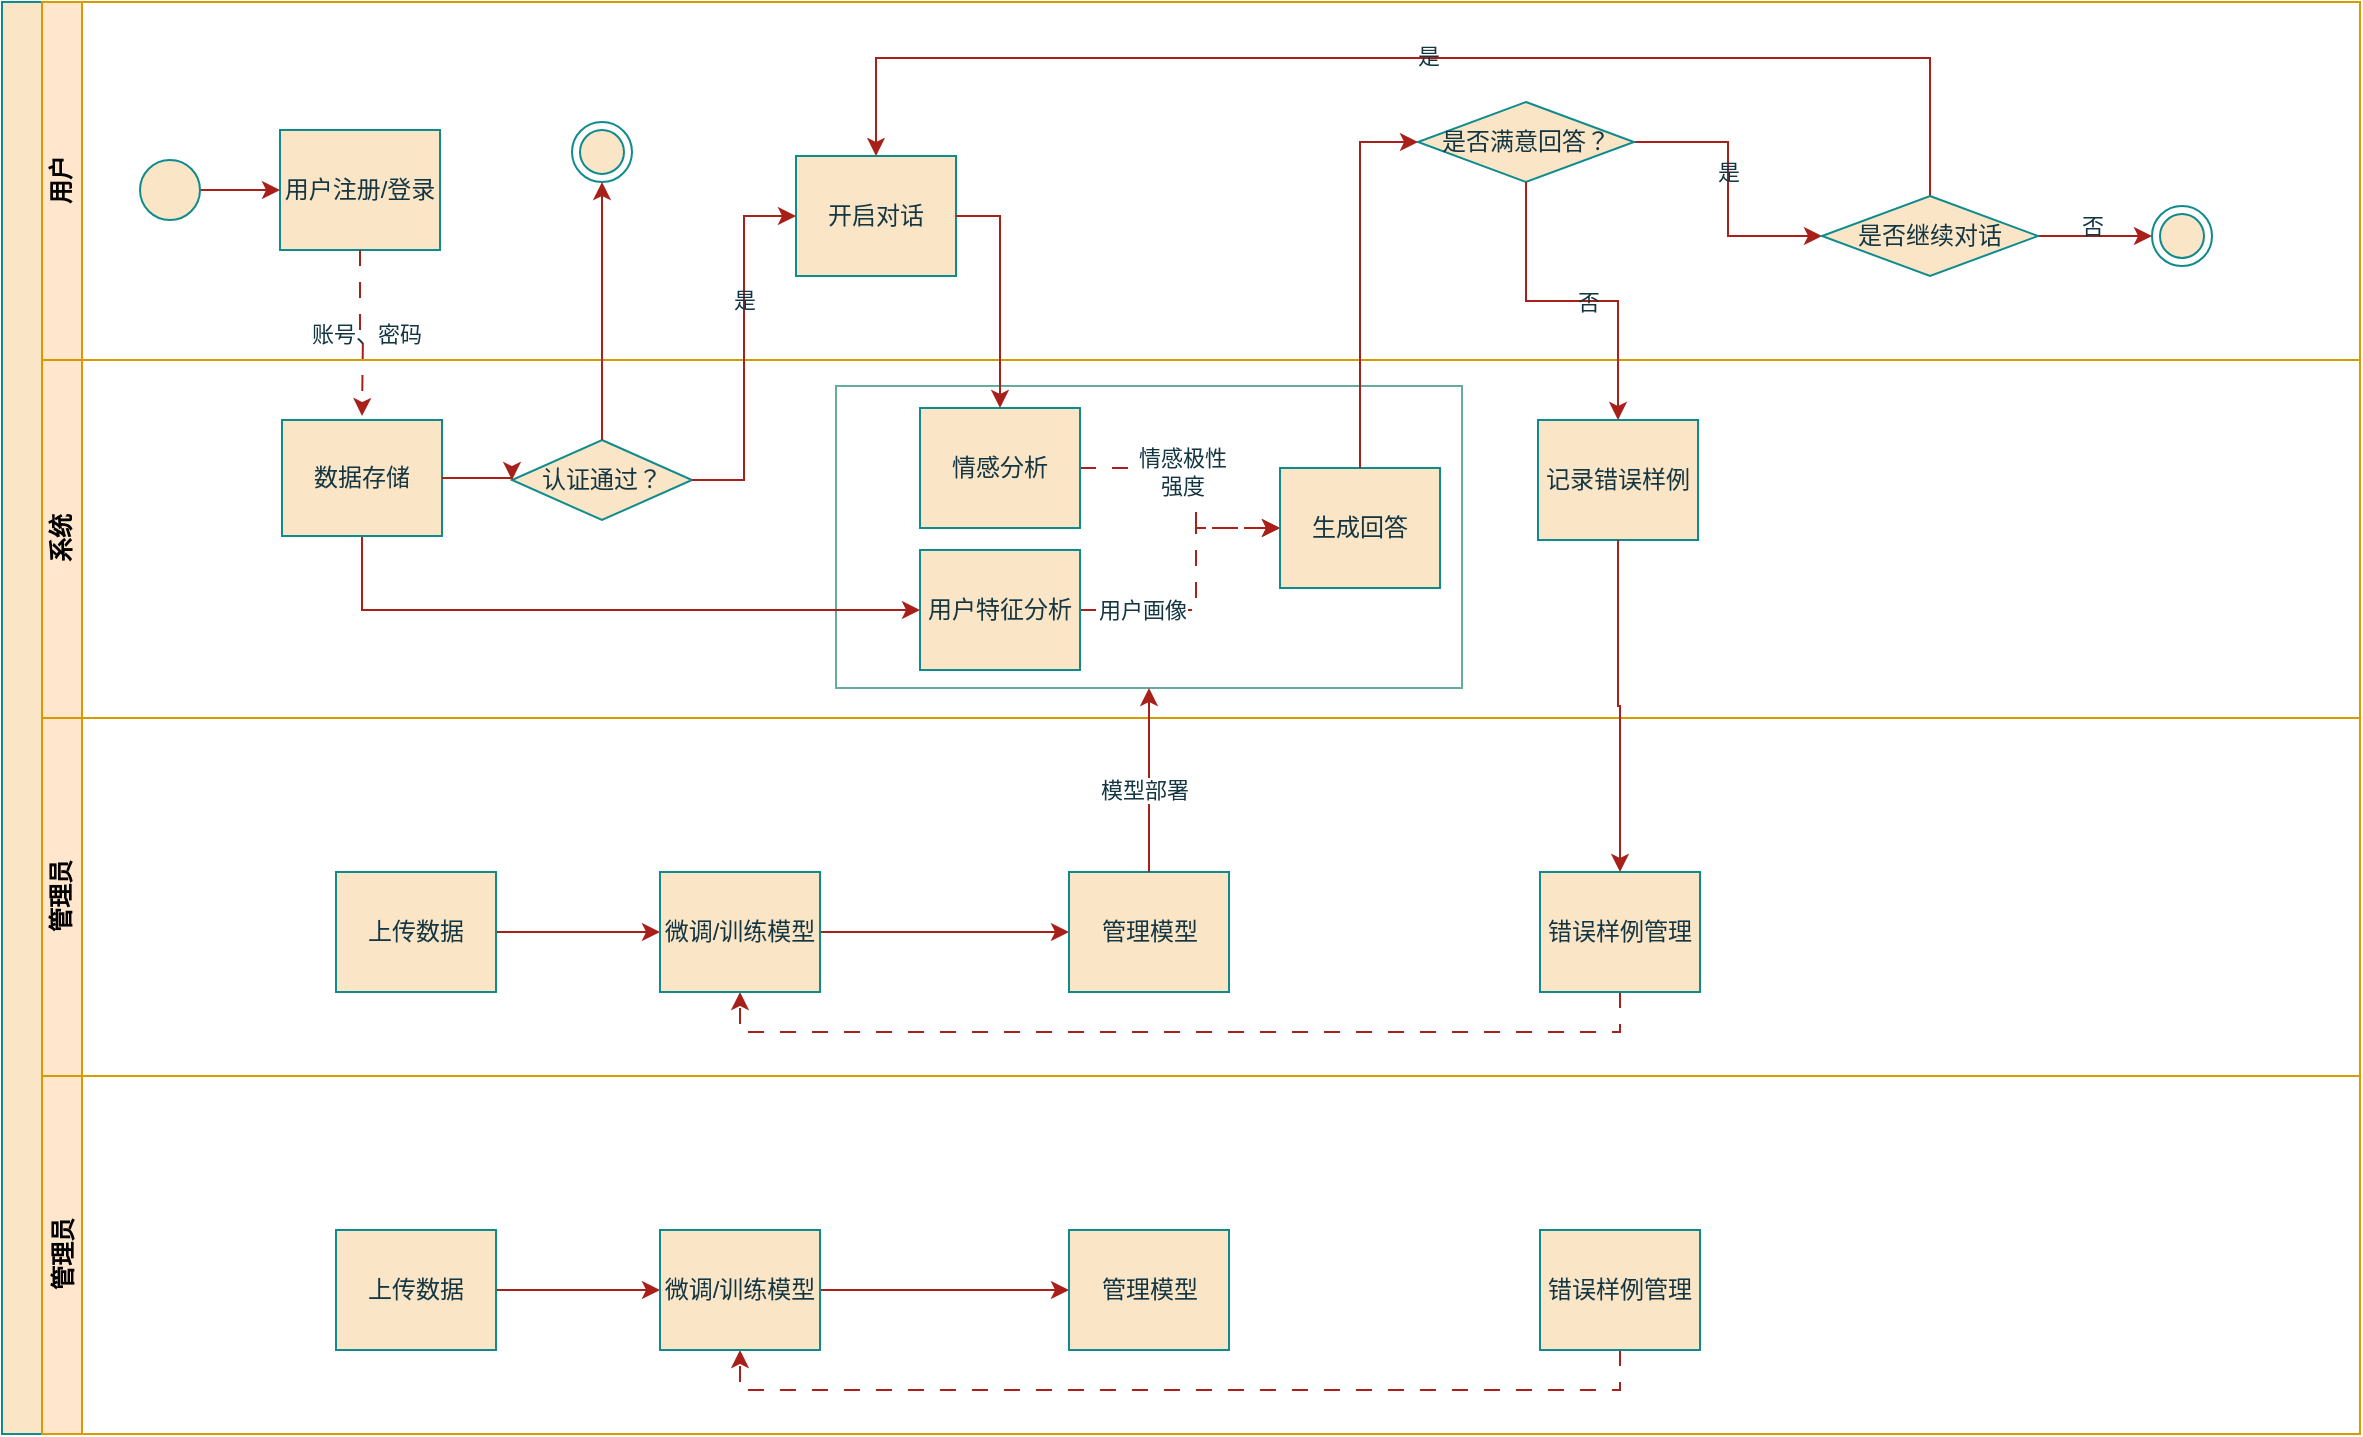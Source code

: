 <mxfile version="28.2.5" pages="2">
  <diagram id="prtHgNgQTEPvFCAcTncT" name="Page-1">
    <mxGraphModel dx="2150" dy="1700" grid="0" gridSize="10" guides="1" tooltips="1" connect="1" arrows="1" fold="1" page="0" pageScale="1" pageWidth="827" pageHeight="1169" math="0" shadow="0">
      <root>
        <mxCell id="0" />
        <mxCell id="1" parent="0" />
        <mxCell id="dNxyNK7c78bLwvsdeMH5-19" value="" style="swimlane;html=1;childLayout=stackLayout;resizeParent=1;resizeParentMax=0;horizontal=0;startSize=20;horizontalStack=0;labelBackgroundColor=none;fillColor=#FAE5C7;strokeColor=#0F8B8D;fontColor=#143642;flipV=1;" parent="1" vertex="1">
          <mxGeometry x="-22" y="-31" width="1179" height="716" as="geometry" />
        </mxCell>
        <mxCell id="dNxyNK7c78bLwvsdeMH5-20" value="用户" style="swimlane;html=1;startSize=20;horizontal=0;labelBackgroundColor=none;fillColor=#ffe6cc;strokeColor=#d79b00;" parent="dNxyNK7c78bLwvsdeMH5-19" vertex="1">
          <mxGeometry x="20" width="1159" height="179" as="geometry" />
        </mxCell>
        <mxCell id="dNxyNK7c78bLwvsdeMH5-24" value="用户注册/登录" style="rounded=0;whiteSpace=wrap;html=1;fontFamily=Helvetica;fontSize=12;fontColor=#143642;align=center;labelBackgroundColor=none;fillColor=#FAE5C7;strokeColor=#0F8B8D;" parent="dNxyNK7c78bLwvsdeMH5-20" vertex="1">
          <mxGeometry x="119" y="64" width="80" height="60" as="geometry" />
        </mxCell>
        <mxCell id="dNxyNK7c78bLwvsdeMH5-30" value="开启对话" style="rounded=0;whiteSpace=wrap;html=1;fontFamily=Helvetica;fontSize=12;fontColor=#143642;align=center;labelBackgroundColor=none;fillColor=#FAE5C7;strokeColor=#0F8B8D;" parent="dNxyNK7c78bLwvsdeMH5-20" vertex="1">
          <mxGeometry x="377" y="77" width="80" height="60" as="geometry" />
        </mxCell>
        <mxCell id="M6F-Px4D4K-rMP6CH2uH-9" value="" style="ellipse;html=1;shape=endState;fillColor=#FAE5C7;strokeColor=#0F8B8D;labelBackgroundColor=none;fontColor=#143642;" vertex="1" parent="dNxyNK7c78bLwvsdeMH5-20">
          <mxGeometry x="265" y="60" width="30" height="30" as="geometry" />
        </mxCell>
        <mxCell id="M6F-Px4D4K-rMP6CH2uH-67" value="" style="edgeStyle=orthogonalEdgeStyle;rounded=0;orthogonalLoop=1;jettySize=auto;html=1;entryX=0;entryY=0.5;entryDx=0;entryDy=0;labelBackgroundColor=none;strokeColor=#A8201A;fontColor=default;" edge="1" parent="dNxyNK7c78bLwvsdeMH5-20" source="M6F-Px4D4K-rMP6CH2uH-35" target="M6F-Px4D4K-rMP6CH2uH-66">
          <mxGeometry relative="1" as="geometry" />
        </mxCell>
        <mxCell id="M6F-Px4D4K-rMP6CH2uH-68" value="是" style="edgeLabel;html=1;align=center;verticalAlign=middle;resizable=0;points=[];labelBackgroundColor=none;fontColor=#143642;" vertex="1" connectable="0" parent="M6F-Px4D4K-rMP6CH2uH-67">
          <mxGeometry x="-0.125" relative="1" as="geometry">
            <mxPoint as="offset" />
          </mxGeometry>
        </mxCell>
        <mxCell id="M6F-Px4D4K-rMP6CH2uH-35" value="是否满意回答？" style="rhombus;whiteSpace=wrap;html=1;fontFamily=Helvetica;fontSize=12;fontColor=#143642;align=center;labelBackgroundColor=none;fillColor=#FAE5C7;strokeColor=#0F8B8D;" vertex="1" parent="dNxyNK7c78bLwvsdeMH5-20">
          <mxGeometry x="688" y="50" width="108" height="40" as="geometry" />
        </mxCell>
        <mxCell id="M6F-Px4D4K-rMP6CH2uH-76" style="edgeStyle=orthogonalEdgeStyle;rounded=0;orthogonalLoop=1;jettySize=auto;html=1;exitX=0.5;exitY=0;exitDx=0;exitDy=0;entryX=0.5;entryY=0;entryDx=0;entryDy=0;labelBackgroundColor=none;strokeColor=#A8201A;fontColor=default;" edge="1" parent="dNxyNK7c78bLwvsdeMH5-20" source="M6F-Px4D4K-rMP6CH2uH-66" target="dNxyNK7c78bLwvsdeMH5-30">
          <mxGeometry relative="1" as="geometry">
            <mxPoint x="538.353" y="67.706" as="targetPoint" />
            <Array as="points">
              <mxPoint x="944" y="28" />
              <mxPoint x="417" y="28" />
            </Array>
          </mxGeometry>
        </mxCell>
        <mxCell id="M6F-Px4D4K-rMP6CH2uH-77" value="是" style="edgeLabel;html=1;align=center;verticalAlign=middle;resizable=0;points=[];labelBackgroundColor=none;fontColor=#143642;" vertex="1" connectable="0" parent="M6F-Px4D4K-rMP6CH2uH-76">
          <mxGeometry x="-0.008" y="-1" relative="1" as="geometry">
            <mxPoint as="offset" />
          </mxGeometry>
        </mxCell>
        <mxCell id="M6F-Px4D4K-rMP6CH2uH-78" style="edgeStyle=orthogonalEdgeStyle;rounded=0;orthogonalLoop=1;jettySize=auto;html=1;exitX=1;exitY=0.5;exitDx=0;exitDy=0;entryX=0;entryY=0.5;entryDx=0;entryDy=0;labelBackgroundColor=none;strokeColor=#A8201A;fontColor=default;" edge="1" parent="dNxyNK7c78bLwvsdeMH5-20" source="M6F-Px4D4K-rMP6CH2uH-66" target="M6F-Px4D4K-rMP6CH2uH-71">
          <mxGeometry relative="1" as="geometry" />
        </mxCell>
        <mxCell id="M6F-Px4D4K-rMP6CH2uH-79" value="否" style="edgeLabel;html=1;align=center;verticalAlign=middle;resizable=0;points=[];labelBackgroundColor=none;fontColor=#143642;" vertex="1" connectable="0" parent="M6F-Px4D4K-rMP6CH2uH-78">
          <mxGeometry x="-0.059" y="5" relative="1" as="geometry">
            <mxPoint as="offset" />
          </mxGeometry>
        </mxCell>
        <mxCell id="M6F-Px4D4K-rMP6CH2uH-66" value="是否继续对话" style="rhombus;whiteSpace=wrap;html=1;fontFamily=Helvetica;fontSize=12;fontColor=#143642;align=center;labelBackgroundColor=none;fillColor=#FAE5C7;strokeColor=#0F8B8D;" vertex="1" parent="dNxyNK7c78bLwvsdeMH5-20">
          <mxGeometry x="890" y="97" width="108" height="40" as="geometry" />
        </mxCell>
        <mxCell id="M6F-Px4D4K-rMP6CH2uH-71" value="" style="ellipse;html=1;shape=endState;fillColor=#FAE5C7;strokeColor=#0F8B8D;labelBackgroundColor=none;fontColor=#143642;" vertex="1" parent="dNxyNK7c78bLwvsdeMH5-20">
          <mxGeometry x="1055" y="102" width="30" height="30" as="geometry" />
        </mxCell>
        <mxCell id="M6F-Px4D4K-rMP6CH2uH-89" style="edgeStyle=orthogonalEdgeStyle;rounded=0;orthogonalLoop=1;jettySize=auto;html=1;entryX=0;entryY=0.5;entryDx=0;entryDy=0;strokeColor=#A8201A;fontColor=#143642;fillColor=#FAE5C7;" edge="1" parent="dNxyNK7c78bLwvsdeMH5-20" source="M6F-Px4D4K-rMP6CH2uH-86" target="dNxyNK7c78bLwvsdeMH5-24">
          <mxGeometry relative="1" as="geometry" />
        </mxCell>
        <mxCell id="M6F-Px4D4K-rMP6CH2uH-86" value="" style="ellipse;whiteSpace=wrap;html=1;labelBackgroundColor=none;fillColor=#FAE5C7;strokeColor=#0F8B8D;fontColor=#143642;" vertex="1" parent="dNxyNK7c78bLwvsdeMH5-20">
          <mxGeometry x="49" y="79" width="30" height="30" as="geometry" />
        </mxCell>
        <mxCell id="dNxyNK7c78bLwvsdeMH5-21" value="系统" style="swimlane;html=1;startSize=20;horizontal=0;labelBackgroundColor=none;fillColor=#ffe6cc;strokeColor=#d79b00;" parent="dNxyNK7c78bLwvsdeMH5-19" vertex="1">
          <mxGeometry x="20" y="179" width="1159" height="179" as="geometry" />
        </mxCell>
        <mxCell id="M6F-Px4D4K-rMP6CH2uH-92" value="" style="rounded=0;whiteSpace=wrap;html=1;strokeColor=light-dark(#67AB9F,#EDEDED);" vertex="1" parent="dNxyNK7c78bLwvsdeMH5-21">
          <mxGeometry x="397" y="13" width="313" height="151" as="geometry" />
        </mxCell>
        <mxCell id="M6F-Px4D4K-rMP6CH2uH-90" style="edgeStyle=orthogonalEdgeStyle;rounded=0;orthogonalLoop=1;jettySize=auto;html=1;exitX=0.5;exitY=1;exitDx=0;exitDy=0;entryX=0;entryY=0.5;entryDx=0;entryDy=0;strokeColor=#A8201A;fontColor=#143642;fillColor=#FAE5C7;" edge="1" parent="dNxyNK7c78bLwvsdeMH5-21" source="dNxyNK7c78bLwvsdeMH5-26" target="M6F-Px4D4K-rMP6CH2uH-26">
          <mxGeometry relative="1" as="geometry" />
        </mxCell>
        <mxCell id="dNxyNK7c78bLwvsdeMH5-26" value="数据存储" style="rounded=0;whiteSpace=wrap;html=1;fontFamily=Helvetica;fontSize=12;fontColor=#143642;align=center;labelBackgroundColor=none;fillColor=#FAE5C7;strokeColor=#0F8B8D;" parent="dNxyNK7c78bLwvsdeMH5-21" vertex="1">
          <mxGeometry x="120" y="30" width="80" height="58" as="geometry" />
        </mxCell>
        <mxCell id="dNxyNK7c78bLwvsdeMH5-28" value="认证通过？" style="rhombus;whiteSpace=wrap;html=1;fontFamily=Helvetica;fontSize=12;fontColor=#143642;align=center;labelBackgroundColor=none;fillColor=#FAE5C7;strokeColor=#0F8B8D;" parent="dNxyNK7c78bLwvsdeMH5-21" vertex="1">
          <mxGeometry x="235" y="40" width="90" height="40" as="geometry" />
        </mxCell>
        <mxCell id="dNxyNK7c78bLwvsdeMH5-29" value="" style="edgeStyle=orthogonalEdgeStyle;rounded=0;orthogonalLoop=1;jettySize=auto;html=1;endArrow=classic;endFill=1;exitX=0.5;exitY=1;exitDx=0;exitDy=0;dashed=1;dashPattern=8 8;labelBackgroundColor=none;strokeColor=#A8201A;fontColor=default;" parent="dNxyNK7c78bLwvsdeMH5-21" source="dNxyNK7c78bLwvsdeMH5-24" edge="1">
          <mxGeometry relative="1" as="geometry">
            <mxPoint x="58.0" y="-35.98" as="sourcePoint" />
            <mxPoint x="160" y="28" as="targetPoint" />
          </mxGeometry>
        </mxCell>
        <mxCell id="M6F-Px4D4K-rMP6CH2uH-5" value="账号、密码" style="edgeLabel;html=1;align=center;verticalAlign=middle;resizable=0;points=[];labelBackgroundColor=none;fontColor=#143642;" vertex="1" connectable="0" parent="dNxyNK7c78bLwvsdeMH5-29">
          <mxGeometry x="0.026" y="1" relative="1" as="geometry">
            <mxPoint as="offset" />
          </mxGeometry>
        </mxCell>
        <mxCell id="dNxyNK7c78bLwvsdeMH5-31" style="edgeStyle=orthogonalEdgeStyle;rounded=0;orthogonalLoop=1;jettySize=auto;html=1;endArrow=classic;endFill=1;exitX=1;exitY=0.5;exitDx=0;exitDy=0;entryX=0;entryY=0.5;entryDx=0;entryDy=0;labelBackgroundColor=none;strokeColor=#A8201A;fontColor=default;" parent="dNxyNK7c78bLwvsdeMH5-21" source="dNxyNK7c78bLwvsdeMH5-26" target="dNxyNK7c78bLwvsdeMH5-28" edge="1">
          <mxGeometry relative="1" as="geometry" />
        </mxCell>
        <mxCell id="M6F-Px4D4K-rMP6CH2uH-97" style="edgeStyle=orthogonalEdgeStyle;rounded=0;orthogonalLoop=1;jettySize=auto;html=1;exitX=1;exitY=0.5;exitDx=0;exitDy=0;entryX=0;entryY=0.5;entryDx=0;entryDy=0;strokeColor=#A8201A;fontColor=#143642;fillColor=#FAE5C7;dashed=1;dashPattern=8 8;" edge="1" parent="dNxyNK7c78bLwvsdeMH5-21" source="M6F-Px4D4K-rMP6CH2uH-26" target="M6F-Px4D4K-rMP6CH2uH-33">
          <mxGeometry relative="1" as="geometry">
            <Array as="points">
              <mxPoint x="577" y="125" />
              <mxPoint x="577" y="84" />
            </Array>
          </mxGeometry>
        </mxCell>
        <mxCell id="M6F-Px4D4K-rMP6CH2uH-99" value="用户画像" style="edgeLabel;html=1;align=center;verticalAlign=middle;resizable=0;points=[];strokeColor=#0F8B8D;fontColor=#143642;fillColor=#FAE5C7;" vertex="1" connectable="0" parent="M6F-Px4D4K-rMP6CH2uH-97">
          <mxGeometry x="-0.45" relative="1" as="geometry">
            <mxPoint x="-8" as="offset" />
          </mxGeometry>
        </mxCell>
        <mxCell id="M6F-Px4D4K-rMP6CH2uH-26" value="用户特征分析" style="rounded=0;whiteSpace=wrap;html=1;fontFamily=Helvetica;fontSize=12;fontColor=#143642;align=center;labelBackgroundColor=none;fillColor=#FAE5C7;strokeColor=#0F8B8D;" vertex="1" parent="dNxyNK7c78bLwvsdeMH5-21">
          <mxGeometry x="439" y="95" width="80" height="60" as="geometry" />
        </mxCell>
        <mxCell id="M6F-Px4D4K-rMP6CH2uH-96" style="edgeStyle=orthogonalEdgeStyle;rounded=0;orthogonalLoop=1;jettySize=auto;html=1;exitX=1;exitY=0.5;exitDx=0;exitDy=0;strokeColor=#A8201A;fontColor=#143642;fillColor=#FAE5C7;dashed=1;dashPattern=8 8;" edge="1" parent="dNxyNK7c78bLwvsdeMH5-21" source="M6F-Px4D4K-rMP6CH2uH-27" target="M6F-Px4D4K-rMP6CH2uH-33">
          <mxGeometry relative="1" as="geometry">
            <Array as="points">
              <mxPoint x="577" y="54" />
              <mxPoint x="577" y="84" />
            </Array>
          </mxGeometry>
        </mxCell>
        <mxCell id="M6F-Px4D4K-rMP6CH2uH-98" value="情感极性&lt;div&gt;强度&lt;/div&gt;" style="edgeLabel;html=1;align=center;verticalAlign=middle;resizable=0;points=[];strokeColor=#0F8B8D;fontColor=#143642;fillColor=#FAE5C7;" vertex="1" connectable="0" parent="M6F-Px4D4K-rMP6CH2uH-96">
          <mxGeometry x="-0.437" y="-4" relative="1" as="geometry">
            <mxPoint x="14" y="-2" as="offset" />
          </mxGeometry>
        </mxCell>
        <mxCell id="M6F-Px4D4K-rMP6CH2uH-27" value="情感分析" style="rounded=0;whiteSpace=wrap;html=1;fontFamily=Helvetica;fontSize=12;fontColor=#143642;align=center;labelBackgroundColor=none;fillColor=#FAE5C7;strokeColor=#0F8B8D;" vertex="1" parent="dNxyNK7c78bLwvsdeMH5-21">
          <mxGeometry x="439" y="24" width="80" height="60" as="geometry" />
        </mxCell>
        <mxCell id="M6F-Px4D4K-rMP6CH2uH-33" value="生成回答" style="rounded=0;whiteSpace=wrap;html=1;fontFamily=Helvetica;fontSize=12;fontColor=#143642;align=center;labelBackgroundColor=none;fillColor=#FAE5C7;strokeColor=#0F8B8D;" vertex="1" parent="dNxyNK7c78bLwvsdeMH5-21">
          <mxGeometry x="619" y="54" width="80" height="60" as="geometry" />
        </mxCell>
        <mxCell id="M6F-Px4D4K-rMP6CH2uH-47" value="记录错误样例" style="rounded=0;whiteSpace=wrap;html=1;fontFamily=Helvetica;fontSize=12;fontColor=#143642;align=center;labelBackgroundColor=none;fillColor=#FAE5C7;strokeColor=#0F8B8D;" vertex="1" parent="dNxyNK7c78bLwvsdeMH5-21">
          <mxGeometry x="748" y="30" width="80" height="60" as="geometry" />
        </mxCell>
        <mxCell id="dNxyNK7c78bLwvsdeMH5-22" value="管理员" style="swimlane;html=1;startSize=20;horizontal=0;labelBackgroundColor=none;fillColor=#ffe6cc;strokeColor=#d79b00;" parent="dNxyNK7c78bLwvsdeMH5-19" vertex="1">
          <mxGeometry x="20" y="358" width="1159" height="179" as="geometry" />
        </mxCell>
        <mxCell id="M6F-Px4D4K-rMP6CH2uH-60" style="edgeStyle=orthogonalEdgeStyle;rounded=0;orthogonalLoop=1;jettySize=auto;html=1;entryX=0.5;entryY=1;entryDx=0;entryDy=0;dashed=1;dashPattern=8 8;labelBackgroundColor=none;strokeColor=#A8201A;fontColor=default;" edge="1" parent="dNxyNK7c78bLwvsdeMH5-22" source="dNxyNK7c78bLwvsdeMH5-34" target="M6F-Px4D4K-rMP6CH2uH-50">
          <mxGeometry relative="1" as="geometry">
            <Array as="points">
              <mxPoint x="789" y="157" />
              <mxPoint x="349" y="157" />
            </Array>
          </mxGeometry>
        </mxCell>
        <mxCell id="dNxyNK7c78bLwvsdeMH5-34" value="错误样例管理" style="rounded=0;whiteSpace=wrap;html=1;fontFamily=Helvetica;fontSize=12;fontColor=#143642;align=center;labelBackgroundColor=none;fillColor=#FAE5C7;strokeColor=#0F8B8D;" parent="dNxyNK7c78bLwvsdeMH5-22" vertex="1">
          <mxGeometry x="749" y="77" width="80" height="60" as="geometry" />
        </mxCell>
        <mxCell id="M6F-Px4D4K-rMP6CH2uH-51" value="" style="edgeStyle=orthogonalEdgeStyle;rounded=0;orthogonalLoop=1;jettySize=auto;html=1;labelBackgroundColor=none;strokeColor=#A8201A;fontColor=default;" edge="1" parent="dNxyNK7c78bLwvsdeMH5-22" source="M6F-Px4D4K-rMP6CH2uH-49" target="M6F-Px4D4K-rMP6CH2uH-50">
          <mxGeometry relative="1" as="geometry" />
        </mxCell>
        <mxCell id="M6F-Px4D4K-rMP6CH2uH-49" value="上传数据" style="rounded=0;whiteSpace=wrap;html=1;fontFamily=Helvetica;fontSize=12;fontColor=#143642;align=center;labelBackgroundColor=none;fillColor=#FAE5C7;strokeColor=#0F8B8D;" vertex="1" parent="dNxyNK7c78bLwvsdeMH5-22">
          <mxGeometry x="147" y="77" width="80" height="60" as="geometry" />
        </mxCell>
        <mxCell id="M6F-Px4D4K-rMP6CH2uH-56" value="" style="edgeStyle=orthogonalEdgeStyle;rounded=0;orthogonalLoop=1;jettySize=auto;html=1;endArrow=classic;endFill=1;labelBackgroundColor=none;strokeColor=#A8201A;fontColor=default;" edge="1" parent="dNxyNK7c78bLwvsdeMH5-22" source="M6F-Px4D4K-rMP6CH2uH-50" target="M6F-Px4D4K-rMP6CH2uH-55">
          <mxGeometry relative="1" as="geometry" />
        </mxCell>
        <mxCell id="M6F-Px4D4K-rMP6CH2uH-50" value="微调/训练模型" style="rounded=0;whiteSpace=wrap;html=1;fontFamily=Helvetica;fontSize=12;fontColor=#143642;align=center;labelBackgroundColor=none;fillColor=#FAE5C7;strokeColor=#0F8B8D;" vertex="1" parent="dNxyNK7c78bLwvsdeMH5-22">
          <mxGeometry x="309" y="77" width="80" height="60" as="geometry" />
        </mxCell>
        <mxCell id="M6F-Px4D4K-rMP6CH2uH-55" value="管理模型" style="rounded=0;whiteSpace=wrap;html=1;fontFamily=Helvetica;fontSize=12;fontColor=#143642;align=center;labelBackgroundColor=none;fillColor=#FAE5C7;strokeColor=#0F8B8D;" vertex="1" parent="dNxyNK7c78bLwvsdeMH5-22">
          <mxGeometry x="513.5" y="77" width="80" height="60" as="geometry" />
        </mxCell>
        <mxCell id="M6F-Px4D4K-rMP6CH2uH-106" value="管理员" style="swimlane;html=1;startSize=20;horizontal=0;labelBackgroundColor=none;fillColor=#ffe6cc;strokeColor=#d79b00;" vertex="1" parent="dNxyNK7c78bLwvsdeMH5-19">
          <mxGeometry x="20" y="537" width="1159" height="179" as="geometry" />
        </mxCell>
        <mxCell id="M6F-Px4D4K-rMP6CH2uH-107" style="edgeStyle=orthogonalEdgeStyle;rounded=0;orthogonalLoop=1;jettySize=auto;html=1;entryX=0.5;entryY=1;entryDx=0;entryDy=0;dashed=1;dashPattern=8 8;labelBackgroundColor=none;strokeColor=#A8201A;fontColor=default;" edge="1" parent="M6F-Px4D4K-rMP6CH2uH-106" source="M6F-Px4D4K-rMP6CH2uH-108" target="M6F-Px4D4K-rMP6CH2uH-112">
          <mxGeometry relative="1" as="geometry">
            <Array as="points">
              <mxPoint x="789" y="157" />
              <mxPoint x="349" y="157" />
            </Array>
          </mxGeometry>
        </mxCell>
        <mxCell id="M6F-Px4D4K-rMP6CH2uH-108" value="错误样例管理" style="rounded=0;whiteSpace=wrap;html=1;fontFamily=Helvetica;fontSize=12;fontColor=#143642;align=center;labelBackgroundColor=none;fillColor=#FAE5C7;strokeColor=#0F8B8D;" vertex="1" parent="M6F-Px4D4K-rMP6CH2uH-106">
          <mxGeometry x="749" y="77" width="80" height="60" as="geometry" />
        </mxCell>
        <mxCell id="M6F-Px4D4K-rMP6CH2uH-109" value="" style="edgeStyle=orthogonalEdgeStyle;rounded=0;orthogonalLoop=1;jettySize=auto;html=1;labelBackgroundColor=none;strokeColor=#A8201A;fontColor=default;" edge="1" parent="M6F-Px4D4K-rMP6CH2uH-106" source="M6F-Px4D4K-rMP6CH2uH-110" target="M6F-Px4D4K-rMP6CH2uH-112">
          <mxGeometry relative="1" as="geometry" />
        </mxCell>
        <mxCell id="M6F-Px4D4K-rMP6CH2uH-110" value="上传数据" style="rounded=0;whiteSpace=wrap;html=1;fontFamily=Helvetica;fontSize=12;fontColor=#143642;align=center;labelBackgroundColor=none;fillColor=#FAE5C7;strokeColor=#0F8B8D;" vertex="1" parent="M6F-Px4D4K-rMP6CH2uH-106">
          <mxGeometry x="147" y="77" width="80" height="60" as="geometry" />
        </mxCell>
        <mxCell id="M6F-Px4D4K-rMP6CH2uH-111" value="" style="edgeStyle=orthogonalEdgeStyle;rounded=0;orthogonalLoop=1;jettySize=auto;html=1;endArrow=classic;endFill=1;labelBackgroundColor=none;strokeColor=#A8201A;fontColor=default;" edge="1" parent="M6F-Px4D4K-rMP6CH2uH-106" source="M6F-Px4D4K-rMP6CH2uH-112" target="M6F-Px4D4K-rMP6CH2uH-113">
          <mxGeometry relative="1" as="geometry" />
        </mxCell>
        <mxCell id="M6F-Px4D4K-rMP6CH2uH-112" value="微调/训练模型" style="rounded=0;whiteSpace=wrap;html=1;fontFamily=Helvetica;fontSize=12;fontColor=#143642;align=center;labelBackgroundColor=none;fillColor=#FAE5C7;strokeColor=#0F8B8D;" vertex="1" parent="M6F-Px4D4K-rMP6CH2uH-106">
          <mxGeometry x="309" y="77" width="80" height="60" as="geometry" />
        </mxCell>
        <mxCell id="M6F-Px4D4K-rMP6CH2uH-113" value="管理模型" style="rounded=0;whiteSpace=wrap;html=1;fontFamily=Helvetica;fontSize=12;fontColor=#143642;align=center;labelBackgroundColor=none;fillColor=#FAE5C7;strokeColor=#0F8B8D;" vertex="1" parent="M6F-Px4D4K-rMP6CH2uH-106">
          <mxGeometry x="513.5" y="77" width="80" height="60" as="geometry" />
        </mxCell>
        <mxCell id="M6F-Px4D4K-rMP6CH2uH-10" style="edgeStyle=orthogonalEdgeStyle;rounded=0;orthogonalLoop=1;jettySize=auto;html=1;exitX=1;exitY=0.5;exitDx=0;exitDy=0;entryX=0;entryY=0.5;entryDx=0;entryDy=0;labelBackgroundColor=none;strokeColor=#A8201A;fontColor=default;" edge="1" parent="dNxyNK7c78bLwvsdeMH5-19" source="dNxyNK7c78bLwvsdeMH5-28" target="dNxyNK7c78bLwvsdeMH5-30">
          <mxGeometry relative="1" as="geometry">
            <mxPoint x="290" y="573" as="sourcePoint" />
            <mxPoint x="368" y="660" as="targetPoint" />
          </mxGeometry>
        </mxCell>
        <mxCell id="M6F-Px4D4K-rMP6CH2uH-11" value="是" style="edgeLabel;html=1;align=center;verticalAlign=middle;resizable=0;points=[];labelBackgroundColor=none;fontColor=#143642;" vertex="1" connectable="0" parent="M6F-Px4D4K-rMP6CH2uH-10">
          <mxGeometry x="0.265" relative="1" as="geometry">
            <mxPoint as="offset" />
          </mxGeometry>
        </mxCell>
        <mxCell id="M6F-Px4D4K-rMP6CH2uH-32" style="edgeStyle=orthogonalEdgeStyle;rounded=0;orthogonalLoop=1;jettySize=auto;html=1;exitX=1;exitY=0.5;exitDx=0;exitDy=0;entryX=0.5;entryY=0;entryDx=0;entryDy=0;labelBackgroundColor=none;strokeColor=#A8201A;fontColor=default;" edge="1" parent="dNxyNK7c78bLwvsdeMH5-19" source="dNxyNK7c78bLwvsdeMH5-30" target="M6F-Px4D4K-rMP6CH2uH-27">
          <mxGeometry relative="1" as="geometry" />
        </mxCell>
        <mxCell id="M6F-Px4D4K-rMP6CH2uH-48" style="edgeStyle=orthogonalEdgeStyle;rounded=0;orthogonalLoop=1;jettySize=auto;html=1;exitX=0.5;exitY=1;exitDx=0;exitDy=0;labelBackgroundColor=none;strokeColor=#A8201A;fontColor=default;" edge="1" parent="dNxyNK7c78bLwvsdeMH5-19" source="M6F-Px4D4K-rMP6CH2uH-47" target="dNxyNK7c78bLwvsdeMH5-34">
          <mxGeometry relative="1" as="geometry" />
        </mxCell>
        <mxCell id="M6F-Px4D4K-rMP6CH2uH-61" style="edgeStyle=orthogonalEdgeStyle;rounded=0;orthogonalLoop=1;jettySize=auto;html=1;exitX=0.5;exitY=0;exitDx=0;exitDy=0;entryX=0;entryY=0.5;entryDx=0;entryDy=0;labelBackgroundColor=none;strokeColor=#A8201A;fontColor=default;" edge="1" parent="dNxyNK7c78bLwvsdeMH5-19" source="M6F-Px4D4K-rMP6CH2uH-33" target="M6F-Px4D4K-rMP6CH2uH-35">
          <mxGeometry relative="1" as="geometry" />
        </mxCell>
        <mxCell id="M6F-Px4D4K-rMP6CH2uH-62" style="edgeStyle=orthogonalEdgeStyle;rounded=0;orthogonalLoop=1;jettySize=auto;html=1;exitX=0.5;exitY=1;exitDx=0;exitDy=0;entryX=0.5;entryY=0;entryDx=0;entryDy=0;labelBackgroundColor=none;strokeColor=#A8201A;fontColor=default;" edge="1" parent="dNxyNK7c78bLwvsdeMH5-19" source="M6F-Px4D4K-rMP6CH2uH-35" target="M6F-Px4D4K-rMP6CH2uH-47">
          <mxGeometry relative="1" as="geometry" />
        </mxCell>
        <mxCell id="M6F-Px4D4K-rMP6CH2uH-63" value="否" style="edgeLabel;html=1;align=center;verticalAlign=middle;resizable=0;points=[];labelBackgroundColor=none;fontColor=#143642;" vertex="1" connectable="0" parent="M6F-Px4D4K-rMP6CH2uH-62">
          <mxGeometry x="0.107" relative="1" as="geometry">
            <mxPoint x="-1" as="offset" />
          </mxGeometry>
        </mxCell>
        <mxCell id="M6F-Px4D4K-rMP6CH2uH-75" style="edgeStyle=orthogonalEdgeStyle;rounded=0;orthogonalLoop=1;jettySize=auto;html=1;exitX=0.5;exitY=0;exitDx=0;exitDy=0;entryX=0.5;entryY=1;entryDx=0;entryDy=0;labelBackgroundColor=none;strokeColor=#A8201A;fontColor=default;" edge="1" parent="dNxyNK7c78bLwvsdeMH5-19" source="dNxyNK7c78bLwvsdeMH5-28" target="M6F-Px4D4K-rMP6CH2uH-9">
          <mxGeometry relative="1" as="geometry" />
        </mxCell>
        <mxCell id="M6F-Px4D4K-rMP6CH2uH-93" style="edgeStyle=orthogonalEdgeStyle;rounded=0;orthogonalLoop=1;jettySize=auto;html=1;exitX=0.5;exitY=0;exitDx=0;exitDy=0;strokeColor=#A8201A;fontColor=#143642;fillColor=#FAE5C7;" edge="1" parent="dNxyNK7c78bLwvsdeMH5-19" source="M6F-Px4D4K-rMP6CH2uH-55" target="M6F-Px4D4K-rMP6CH2uH-92">
          <mxGeometry relative="1" as="geometry" />
        </mxCell>
        <mxCell id="M6F-Px4D4K-rMP6CH2uH-94" value="模型部署" style="edgeLabel;html=1;align=center;verticalAlign=middle;resizable=0;points=[];strokeColor=#0F8B8D;fontColor=#143642;fillColor=#FAE5C7;" vertex="1" connectable="0" parent="M6F-Px4D4K-rMP6CH2uH-93">
          <mxGeometry x="-0.113" y="3" relative="1" as="geometry">
            <mxPoint as="offset" />
          </mxGeometry>
        </mxCell>
      </root>
    </mxGraphModel>
  </diagram>
  <diagram id="tbDIilWh3KmkDN1_mfP1" name="第 2 页">
    <mxGraphModel dx="2150" dy="2100" grid="0" gridSize="10" guides="1" tooltips="1" connect="1" arrows="1" fold="1" page="0" pageScale="1" pageWidth="827" pageHeight="1169" math="0" shadow="0">
      <root>
        <mxCell id="0" />
        <mxCell id="1" parent="0" />
        <mxCell id="CQ2NmmsJhGhGV5hy4gHN-1" value="用户行为与情感分析ChatNot" style="swimlane;childLayout=stackLayout;resizeParent=1;resizeParentMax=0;startSize=20;horizontal=0;horizontalStack=1;strokeColor=#0F8B8D;fontColor=#143642;fillColor=#FAE5C7;" vertex="1" parent="1">
          <mxGeometry x="-117" y="-538" width="1199" height="1236" as="geometry" />
        </mxCell>
        <mxCell id="CQ2NmmsJhGhGV5hy4gHN-2" value="用户" style="swimlane;startSize=20;strokeColor=#0F8B8D;fontColor=#143642;fillColor=#FAE5C7;" vertex="1" parent="CQ2NmmsJhGhGV5hy4gHN-1">
          <mxGeometry x="20" width="309" height="1236" as="geometry" />
        </mxCell>
        <mxCell id="MGX6UEGrfLmaa6qCyB56-3" value="" style="edgeStyle=orthogonalEdgeStyle;rounded=0;orthogonalLoop=1;jettySize=auto;html=1;strokeColor=#A8201A;fontColor=#143642;fillColor=#FAE5C7;" edge="1" parent="CQ2NmmsJhGhGV5hy4gHN-2" source="MGX6UEGrfLmaa6qCyB56-1" target="MGX6UEGrfLmaa6qCyB56-2">
          <mxGeometry relative="1" as="geometry" />
        </mxCell>
        <mxCell id="MGX6UEGrfLmaa6qCyB56-1" value="用户注册/登录" style="rounded=0;whiteSpace=wrap;html=1;fontFamily=Helvetica;fontSize=12;fontColor=#143642;align=center;labelBackgroundColor=none;fillColor=#FAE5C7;strokeColor=#0F8B8D;" vertex="1" parent="CQ2NmmsJhGhGV5hy4gHN-2">
          <mxGeometry x="85" y="122" width="80" height="60" as="geometry" />
        </mxCell>
        <mxCell id="MGX6UEGrfLmaa6qCyB56-2" value="发起对话请求" style="rounded=0;whiteSpace=wrap;html=1;fontFamily=Helvetica;fontSize=12;fontColor=#143642;align=center;labelBackgroundColor=none;fillColor=#FAE5C7;strokeColor=#0F8B8D;" vertex="1" parent="CQ2NmmsJhGhGV5hy4gHN-2">
          <mxGeometry x="85" y="221" width="80" height="60" as="geometry" />
        </mxCell>
        <mxCell id="MGX6UEGrfLmaa6qCyB56-7" value="" style="edgeStyle=orthogonalEdgeStyle;rounded=0;orthogonalLoop=1;jettySize=auto;html=1;strokeColor=#A8201A;fontColor=#143642;fillColor=#FAE5C7;" edge="1" parent="CQ2NmmsJhGhGV5hy4gHN-2" source="MGX6UEGrfLmaa6qCyB56-4" target="MGX6UEGrfLmaa6qCyB56-6">
          <mxGeometry relative="1" as="geometry" />
        </mxCell>
        <mxCell id="-NoiJHxSGurBu_j-MquL-5" style="edgeStyle=orthogonalEdgeStyle;rounded=0;orthogonalLoop=1;jettySize=auto;html=1;exitX=1;exitY=0.5;exitDx=0;exitDy=0;strokeColor=#A8201A;fontColor=#143642;fillColor=#FAE5C7;entryX=0.5;entryY=0;entryDx=0;entryDy=0;" edge="1" parent="CQ2NmmsJhGhGV5hy4gHN-2" source="MGX6UEGrfLmaa6qCyB56-4" target="-NoiJHxSGurBu_j-MquL-7">
          <mxGeometry relative="1" as="geometry">
            <mxPoint x="182.176" y="897.176" as="targetPoint" />
          </mxGeometry>
        </mxCell>
        <mxCell id="-NoiJHxSGurBu_j-MquL-6" value="否" style="edgeLabel;html=1;align=center;verticalAlign=middle;resizable=0;points=[];strokeColor=#0F8B8D;fontColor=#143642;fillColor=#FAE5C7;" vertex="1" connectable="0" parent="-NoiJHxSGurBu_j-MquL-5">
          <mxGeometry x="0.309" y="-1" relative="1" as="geometry">
            <mxPoint as="offset" />
          </mxGeometry>
        </mxCell>
        <mxCell id="MGX6UEGrfLmaa6qCyB56-4" value="是否满意回答？" style="rhombus;whiteSpace=wrap;html=1;fillColor=#FAE5C7;strokeColor=#0F8B8D;fontColor=#143642;rounded=0;labelBackgroundColor=none;" vertex="1" parent="CQ2NmmsJhGhGV5hy4gHN-2">
          <mxGeometry x="79" y="802" width="80" height="80" as="geometry" />
        </mxCell>
        <mxCell id="-NoiJHxSGurBu_j-MquL-23" style="edgeStyle=orthogonalEdgeStyle;rounded=0;orthogonalLoop=1;jettySize=auto;html=1;strokeColor=#A8201A;fontColor=#143642;fillColor=#FAE5C7;exitX=0;exitY=0.5;exitDx=0;exitDy=0;entryX=0;entryY=0.5;entryDx=0;entryDy=0;" edge="1" parent="CQ2NmmsJhGhGV5hy4gHN-2" source="MGX6UEGrfLmaa6qCyB56-6" target="MGX6UEGrfLmaa6qCyB56-2">
          <mxGeometry relative="1" as="geometry">
            <mxPoint x="25" y="267" as="targetPoint" />
            <Array as="points">
              <mxPoint x="29" y="1002" />
              <mxPoint x="29" y="251" />
            </Array>
          </mxGeometry>
        </mxCell>
        <mxCell id="-NoiJHxSGurBu_j-MquL-24" value="是" style="edgeLabel;html=1;align=center;verticalAlign=middle;resizable=0;points=[];strokeColor=#0F8B8D;fontColor=#143642;fillColor=#FAE5C7;" vertex="1" connectable="0" parent="-NoiJHxSGurBu_j-MquL-23">
          <mxGeometry x="-0.111" y="2" relative="1" as="geometry">
            <mxPoint as="offset" />
          </mxGeometry>
        </mxCell>
        <mxCell id="MGX6UEGrfLmaa6qCyB56-6" value="是否继续对话" style="rhombus;whiteSpace=wrap;html=1;fillColor=#FAE5C7;strokeColor=#0F8B8D;fontColor=#143642;rounded=0;labelBackgroundColor=none;" vertex="1" parent="CQ2NmmsJhGhGV5hy4gHN-2">
          <mxGeometry x="79" y="962" width="80" height="80" as="geometry" />
        </mxCell>
        <mxCell id="MGX6UEGrfLmaa6qCyB56-9" value="" style="edgeStyle=orthogonalEdgeStyle;rounded=0;orthogonalLoop=1;jettySize=auto;html=1;strokeColor=#A8201A;fontColor=#143642;fillColor=#FAE5C7;entryX=0.5;entryY=0;entryDx=0;entryDy=0;" edge="1" parent="CQ2NmmsJhGhGV5hy4gHN-2" source="MGX6UEGrfLmaa6qCyB56-6" target="-NoiJHxSGurBu_j-MquL-1">
          <mxGeometry relative="1" as="geometry">
            <mxPoint x="119" y="1162" as="targetPoint" />
          </mxGeometry>
        </mxCell>
        <mxCell id="-NoiJHxSGurBu_j-MquL-2" value="否" style="edgeLabel;html=1;align=center;verticalAlign=middle;resizable=0;points=[];strokeColor=#0F8B8D;fontColor=#143642;fillColor=#FAE5C7;" vertex="1" connectable="0" parent="MGX6UEGrfLmaa6qCyB56-9">
          <mxGeometry x="-0.349" y="3" relative="1" as="geometry">
            <mxPoint as="offset" />
          </mxGeometry>
        </mxCell>
        <mxCell id="-NoiJHxSGurBu_j-MquL-1" value="" style="ellipse;html=1;shape=endState;fillColor=#FAE5C7;strokeColor=#0F8B8D;labelBackgroundColor=none;fontColor=#143642;" vertex="1" parent="CQ2NmmsJhGhGV5hy4gHN-2">
          <mxGeometry x="104" y="1168" width="30" height="30" as="geometry" />
        </mxCell>
        <mxCell id="-NoiJHxSGurBu_j-MquL-7" value="标注错误样例" style="rounded=0;whiteSpace=wrap;html=1;fontFamily=Helvetica;fontSize=12;fontColor=#143642;align=center;labelBackgroundColor=none;fillColor=#FAE5C7;strokeColor=#0F8B8D;" vertex="1" parent="CQ2NmmsJhGhGV5hy4gHN-2">
          <mxGeometry x="153" y="898" width="80" height="60" as="geometry" />
        </mxCell>
        <mxCell id="-NoiJHxSGurBu_j-MquL-44" style="edgeStyle=orthogonalEdgeStyle;rounded=0;orthogonalLoop=1;jettySize=auto;html=1;exitX=0.5;exitY=1;exitDx=0;exitDy=0;entryX=0.5;entryY=0;entryDx=0;entryDy=0;strokeColor=#A8201A;fontColor=#143642;fillColor=#FAE5C7;" edge="1" parent="CQ2NmmsJhGhGV5hy4gHN-2" source="-NoiJHxSGurBu_j-MquL-42" target="MGX6UEGrfLmaa6qCyB56-4">
          <mxGeometry relative="1" as="geometry" />
        </mxCell>
        <mxCell id="-NoiJHxSGurBu_j-MquL-42" value="接收回答" style="rounded=0;whiteSpace=wrap;html=1;fontFamily=Helvetica;fontSize=12;fontColor=#143642;align=center;labelBackgroundColor=none;fillColor=#FAE5C7;strokeColor=#0F8B8D;" vertex="1" parent="CQ2NmmsJhGhGV5hy4gHN-2">
          <mxGeometry x="78" y="702" width="80" height="60" as="geometry" />
        </mxCell>
        <mxCell id="-NoiJHxSGurBu_j-MquL-20" value="输入文本" style="rounded=0;whiteSpace=wrap;html=1;fontFamily=Helvetica;fontSize=12;fontColor=#143642;align=center;labelBackgroundColor=none;fillColor=#FAE5C7;strokeColor=#0F8B8D;" vertex="1" parent="CQ2NmmsJhGhGV5hy4gHN-2">
          <mxGeometry x="81" y="538" width="80" height="60" as="geometry" />
        </mxCell>
        <mxCell id="-NoiJHxSGurBu_j-MquL-46" style="edgeStyle=orthogonalEdgeStyle;rounded=0;orthogonalLoop=1;jettySize=auto;html=1;exitX=0.5;exitY=1;exitDx=0;exitDy=0;entryX=0.5;entryY=0;entryDx=0;entryDy=0;strokeColor=#A8201A;fontColor=#143642;fillColor=#FAE5C7;" edge="1" parent="CQ2NmmsJhGhGV5hy4gHN-2" source="-NoiJHxSGurBu_j-MquL-45" target="-NoiJHxSGurBu_j-MquL-20">
          <mxGeometry relative="1" as="geometry" />
        </mxCell>
        <mxCell id="1u4m6wBsoEM6TTLQJ5zF-25" value="是" style="edgeLabel;html=1;align=center;verticalAlign=middle;resizable=0;points=[];strokeColor=#0F8B8D;fontColor=#143642;fillColor=#FAE5C7;" vertex="1" connectable="0" parent="-NoiJHxSGurBu_j-MquL-46">
          <mxGeometry x="-0.54" y="-2" relative="1" as="geometry">
            <mxPoint as="offset" />
          </mxGeometry>
        </mxCell>
        <mxCell id="1u4m6wBsoEM6TTLQJ5zF-5" style="edgeStyle=orthogonalEdgeStyle;rounded=0;orthogonalLoop=1;jettySize=auto;html=1;exitX=1;exitY=0.5;exitDx=0;exitDy=0;strokeColor=#A8201A;fontColor=#143642;fillColor=#FAE5C7;entryX=0.5;entryY=0;entryDx=0;entryDy=0;" edge="1" parent="CQ2NmmsJhGhGV5hy4gHN-2" source="-NoiJHxSGurBu_j-MquL-45" target="1u4m6wBsoEM6TTLQJ5zF-7">
          <mxGeometry relative="1" as="geometry">
            <mxPoint x="232.714" y="464.143" as="targetPoint" />
          </mxGeometry>
        </mxCell>
        <mxCell id="1u4m6wBsoEM6TTLQJ5zF-6" value="否" style="edgeLabel;html=1;align=center;verticalAlign=middle;resizable=0;points=[];strokeColor=#0F8B8D;fontColor=#143642;fillColor=#FAE5C7;" vertex="1" connectable="0" parent="1u4m6wBsoEM6TTLQJ5zF-5">
          <mxGeometry x="-0.412" y="-1" relative="1" as="geometry">
            <mxPoint as="offset" />
          </mxGeometry>
        </mxCell>
        <mxCell id="-NoiJHxSGurBu_j-MquL-45" value="认证是否成功？" style="rhombus;whiteSpace=wrap;html=1;fillColor=#FAE5C7;strokeColor=#0F8B8D;fontColor=#143642;rounded=0;labelBackgroundColor=none;" vertex="1" parent="CQ2NmmsJhGhGV5hy4gHN-2">
          <mxGeometry x="81" y="371" width="80" height="80" as="geometry" />
        </mxCell>
        <mxCell id="1u4m6wBsoEM6TTLQJ5zF-7" value="" style="ellipse;html=1;shape=endState;fillColor=#FAE5C7;strokeColor=#0F8B8D;labelBackgroundColor=none;fontColor=#143642;" vertex="1" parent="CQ2NmmsJhGhGV5hy4gHN-2">
          <mxGeometry x="219" y="477" width="30" height="30" as="geometry" />
        </mxCell>
        <mxCell id="1u4m6wBsoEM6TTLQJ5zF-27" style="edgeStyle=orthogonalEdgeStyle;rounded=0;orthogonalLoop=1;jettySize=auto;html=1;exitX=0.5;exitY=1;exitDx=0;exitDy=0;exitPerimeter=0;entryX=0.5;entryY=0;entryDx=0;entryDy=0;strokeColor=#A8201A;fontColor=#143642;fillColor=#FAE5C7;" edge="1" parent="CQ2NmmsJhGhGV5hy4gHN-2" source="1u4m6wBsoEM6TTLQJ5zF-26" target="MGX6UEGrfLmaa6qCyB56-1">
          <mxGeometry relative="1" as="geometry" />
        </mxCell>
        <mxCell id="1u4m6wBsoEM6TTLQJ5zF-26" value="" style="strokeWidth=2;html=1;shape=mxgraph.flowchart.start_2;whiteSpace=wrap;strokeColor=#0F8B8D;fontColor=#143642;fillColor=#FAE5C7;" vertex="1" parent="CQ2NmmsJhGhGV5hy4gHN-2">
          <mxGeometry x="110.5" y="41" width="29" height="30" as="geometry" />
        </mxCell>
        <mxCell id="CQ2NmmsJhGhGV5hy4gHN-3" value="对话管理" style="swimlane;startSize=20;strokeColor=#0F8B8D;fontColor=#143642;fillColor=#FAE5C7;" vertex="1" parent="CQ2NmmsJhGhGV5hy4gHN-1">
          <mxGeometry x="329" width="247" height="1236" as="geometry" />
        </mxCell>
        <mxCell id="-NoiJHxSGurBu_j-MquL-13" value="" style="edgeStyle=orthogonalEdgeStyle;rounded=0;orthogonalLoop=1;jettySize=auto;html=1;strokeColor=#A8201A;fontColor=#143642;fillColor=#FAE5C7;" edge="1" parent="CQ2NmmsJhGhGV5hy4gHN-3" source="-NoiJHxSGurBu_j-MquL-9" target="-NoiJHxSGurBu_j-MquL-12">
          <mxGeometry relative="1" as="geometry" />
        </mxCell>
        <mxCell id="-NoiJHxSGurBu_j-MquL-9" value="接收用户请求" style="rounded=0;whiteSpace=wrap;html=1;fontFamily=Helvetica;fontSize=12;fontColor=#143642;align=center;labelBackgroundColor=none;fillColor=#FAE5C7;strokeColor=#0F8B8D;" vertex="1" parent="CQ2NmmsJhGhGV5hy4gHN-3">
          <mxGeometry x="70" y="43" width="80" height="60" as="geometry" />
        </mxCell>
        <mxCell id="-NoiJHxSGurBu_j-MquL-15" value="" style="edgeStyle=orthogonalEdgeStyle;rounded=0;orthogonalLoop=1;jettySize=auto;html=1;strokeColor=#A8201A;fontColor=#143642;fillColor=#FAE5C7;" edge="1" parent="CQ2NmmsJhGhGV5hy4gHN-3" source="-NoiJHxSGurBu_j-MquL-12" target="-NoiJHxSGurBu_j-MquL-14">
          <mxGeometry relative="1" as="geometry" />
        </mxCell>
        <mxCell id="-NoiJHxSGurBu_j-MquL-12" value="验证会话合法性" style="rounded=0;whiteSpace=wrap;html=1;fontFamily=Helvetica;fontSize=12;fontColor=#143642;align=center;labelBackgroundColor=none;fillColor=#FAE5C7;strokeColor=#0F8B8D;" vertex="1" parent="CQ2NmmsJhGhGV5hy4gHN-3">
          <mxGeometry x="70" y="145" width="80" height="60" as="geometry" />
        </mxCell>
        <mxCell id="-NoiJHxSGurBu_j-MquL-26" style="edgeStyle=orthogonalEdgeStyle;rounded=0;orthogonalLoop=1;jettySize=auto;html=1;exitX=0.5;exitY=1;exitDx=0;exitDy=0;entryX=0.5;entryY=0;entryDx=0;entryDy=0;strokeColor=#A8201A;fontColor=#143642;fillColor=#FAE5C7;" edge="1" parent="CQ2NmmsJhGhGV5hy4gHN-3" source="-NoiJHxSGurBu_j-MquL-14" target="-NoiJHxSGurBu_j-MquL-19">
          <mxGeometry relative="1" as="geometry" />
        </mxCell>
        <mxCell id="1u4m6wBsoEM6TTLQJ5zF-18" value="是" style="edgeLabel;html=1;align=center;verticalAlign=middle;resizable=0;points=[];strokeColor=#0F8B8D;fontColor=#143642;fillColor=#FAE5C7;" vertex="1" connectable="0" parent="-NoiJHxSGurBu_j-MquL-26">
          <mxGeometry x="-0.143" y="-2" relative="1" as="geometry">
            <mxPoint as="offset" />
          </mxGeometry>
        </mxCell>
        <mxCell id="-NoiJHxSGurBu_j-MquL-14" value="会话是否合法？" style="rhombus;whiteSpace=wrap;html=1;fillColor=#FAE5C7;strokeColor=#0F8B8D;fontColor=#143642;rounded=0;labelBackgroundColor=none;" vertex="1" parent="CQ2NmmsJhGhGV5hy4gHN-3">
          <mxGeometry x="70" y="247" width="80" height="80" as="geometry" />
        </mxCell>
        <mxCell id="-NoiJHxSGurBu_j-MquL-28" value="" style="edgeStyle=orthogonalEdgeStyle;rounded=0;orthogonalLoop=1;jettySize=auto;html=1;strokeColor=#A8201A;fontColor=#143642;fillColor=#FAE5C7;" edge="1" parent="CQ2NmmsJhGhGV5hy4gHN-3" source="-NoiJHxSGurBu_j-MquL-19" target="-NoiJHxSGurBu_j-MquL-27">
          <mxGeometry relative="1" as="geometry" />
        </mxCell>
        <mxCell id="-NoiJHxSGurBu_j-MquL-19" value="开启/维持会话上下文" style="rounded=0;whiteSpace=wrap;html=1;fontFamily=Helvetica;fontSize=12;fontColor=#143642;align=center;labelBackgroundColor=none;fillColor=#FAE5C7;strokeColor=#0F8B8D;" vertex="1" parent="CQ2NmmsJhGhGV5hy4gHN-3">
          <mxGeometry x="70" y="369" width="80" height="60" as="geometry" />
        </mxCell>
        <mxCell id="-NoiJHxSGurBu_j-MquL-27" value="传送文本到会话引擎" style="rounded=0;whiteSpace=wrap;html=1;fontFamily=Helvetica;fontSize=12;fontColor=#143642;align=center;labelBackgroundColor=none;fillColor=#FAE5C7;strokeColor=#0F8B8D;" vertex="1" parent="CQ2NmmsJhGhGV5hy4gHN-3">
          <mxGeometry x="70" y="484" width="80" height="60" as="geometry" />
        </mxCell>
        <mxCell id="-NoiJHxSGurBu_j-MquL-64" style="edgeStyle=orthogonalEdgeStyle;rounded=0;orthogonalLoop=1;jettySize=auto;html=1;exitX=0.5;exitY=1;exitDx=0;exitDy=0;entryX=0.5;entryY=0;entryDx=0;entryDy=0;strokeColor=#A8201A;fontColor=#143642;fillColor=#FAE5C7;" edge="1" parent="CQ2NmmsJhGhGV5hy4gHN-3" source="-NoiJHxSGurBu_j-MquL-39" target="-NoiJHxSGurBu_j-MquL-48">
          <mxGeometry relative="1" as="geometry" />
        </mxCell>
        <mxCell id="-NoiJHxSGurBu_j-MquL-39" value="接收分析结果" style="rounded=0;whiteSpace=wrap;html=1;fontFamily=Helvetica;fontSize=12;fontColor=#143642;align=center;labelBackgroundColor=none;fillColor=#FAE5C7;strokeColor=#0F8B8D;" vertex="1" parent="CQ2NmmsJhGhGV5hy4gHN-3">
          <mxGeometry x="73" y="920" width="80" height="60" as="geometry" />
        </mxCell>
        <mxCell id="-NoiJHxSGurBu_j-MquL-48" value="存储会话上下文" style="rounded=0;whiteSpace=wrap;html=1;fontFamily=Helvetica;fontSize=12;fontColor=#143642;align=center;labelBackgroundColor=none;fillColor=#FAE5C7;strokeColor=#0F8B8D;" vertex="1" parent="CQ2NmmsJhGhGV5hy4gHN-3">
          <mxGeometry x="73" y="1050" width="80" height="60" as="geometry" />
        </mxCell>
        <mxCell id="CQ2NmmsJhGhGV5hy4gHN-4" value="分析引擎" style="swimlane;startSize=20;strokeColor=#0F8B8D;fontColor=#143642;fillColor=#FAE5C7;" vertex="1" parent="CQ2NmmsJhGhGV5hy4gHN-1">
          <mxGeometry x="576" width="216" height="1236" as="geometry" />
        </mxCell>
        <mxCell id="-NoiJHxSGurBu_j-MquL-55" value="" style="edgeStyle=orthogonalEdgeStyle;rounded=0;orthogonalLoop=1;jettySize=auto;html=1;strokeColor=#A8201A;fontColor=#143642;fillColor=#FAE5C7;" edge="1" parent="CQ2NmmsJhGhGV5hy4gHN-4" source="-NoiJHxSGurBu_j-MquL-50" target="-NoiJHxSGurBu_j-MquL-51">
          <mxGeometry relative="1" as="geometry" />
        </mxCell>
        <mxCell id="-NoiJHxSGurBu_j-MquL-50" value="接收用户文本" style="rounded=0;whiteSpace=wrap;html=1;fontFamily=Helvetica;fontSize=12;fontColor=#143642;align=center;labelBackgroundColor=none;fillColor=#FAE5C7;strokeColor=#0F8B8D;" vertex="1" parent="CQ2NmmsJhGhGV5hy4gHN-4">
          <mxGeometry x="43" y="484" width="80" height="60" as="geometry" />
        </mxCell>
        <mxCell id="-NoiJHxSGurBu_j-MquL-57" style="edgeStyle=orthogonalEdgeStyle;rounded=0;orthogonalLoop=1;jettySize=auto;html=1;exitX=0.5;exitY=1;exitDx=0;exitDy=0;entryX=0;entryY=0.5;entryDx=0;entryDy=0;strokeColor=#A8201A;fontColor=#143642;fillColor=#FAE5C7;dashed=1;dashPattern=8 8;" edge="1" parent="CQ2NmmsJhGhGV5hy4gHN-4" source="-NoiJHxSGurBu_j-MquL-51" target="-NoiJHxSGurBu_j-MquL-56">
          <mxGeometry relative="1" as="geometry">
            <Array as="points">
              <mxPoint x="66" y="704" />
              <mxPoint x="31" y="704" />
              <mxPoint x="31" y="792" />
            </Array>
          </mxGeometry>
        </mxCell>
        <mxCell id="-NoiJHxSGurBu_j-MquL-60" value="&lt;span style=&quot;font-size: 12px; text-wrap-mode: wrap; background-color: rgb(236, 236, 236);&quot;&gt;文本情感极性、强度&lt;/span&gt;" style="edgeLabel;html=1;align=center;verticalAlign=middle;resizable=0;points=[];strokeColor=#0F8B8D;fontColor=#143642;fillColor=#FAE5C7;" vertex="1" connectable="0" parent="-NoiJHxSGurBu_j-MquL-57">
          <mxGeometry x="0.107" relative="1" as="geometry">
            <mxPoint as="offset" />
          </mxGeometry>
        </mxCell>
        <mxCell id="-NoiJHxSGurBu_j-MquL-51" value="情感分析模块" style="rounded=0;whiteSpace=wrap;html=1;fontFamily=Helvetica;fontSize=12;fontColor=#143642;align=center;labelBackgroundColor=none;fillColor=#FAE5C7;strokeColor=#0F8B8D;" vertex="1" parent="CQ2NmmsJhGhGV5hy4gHN-4">
          <mxGeometry x="26" y="579" width="80" height="60" as="geometry" />
        </mxCell>
        <mxCell id="-NoiJHxSGurBu_j-MquL-59" style="edgeStyle=orthogonalEdgeStyle;rounded=0;orthogonalLoop=1;jettySize=auto;html=1;exitX=0.5;exitY=1;exitDx=0;exitDy=0;entryX=1;entryY=0.5;entryDx=0;entryDy=0;strokeColor=#A8201A;fontColor=#143642;fillColor=#FAE5C7;dashed=1;dashPattern=8 8;" edge="1" parent="CQ2NmmsJhGhGV5hy4gHN-4" source="-NoiJHxSGurBu_j-MquL-53" target="-NoiJHxSGurBu_j-MquL-56">
          <mxGeometry relative="1" as="geometry">
            <Array as="points">
              <mxPoint x="164" y="701" />
              <mxPoint x="190" y="701" />
              <mxPoint x="190" y="792" />
            </Array>
          </mxGeometry>
        </mxCell>
        <mxCell id="-NoiJHxSGurBu_j-MquL-61" value="用户画像" style="edgeLabel;html=1;align=center;verticalAlign=middle;resizable=0;points=[];strokeColor=#0F8B8D;fontColor=#143642;fillColor=#FAE5C7;" vertex="1" connectable="0" parent="-NoiJHxSGurBu_j-MquL-59">
          <mxGeometry x="0.28" relative="1" as="geometry">
            <mxPoint as="offset" />
          </mxGeometry>
        </mxCell>
        <mxCell id="-NoiJHxSGurBu_j-MquL-53" value="用户特征提取模块" style="rounded=0;whiteSpace=wrap;html=1;fontFamily=Helvetica;fontSize=12;fontColor=#143642;align=center;labelBackgroundColor=none;fillColor=#FAE5C7;strokeColor=#0F8B8D;" vertex="1" parent="CQ2NmmsJhGhGV5hy4gHN-4">
          <mxGeometry x="124" y="579" width="80" height="60" as="geometry" />
        </mxCell>
        <mxCell id="-NoiJHxSGurBu_j-MquL-63" value="" style="edgeStyle=orthogonalEdgeStyle;rounded=0;orthogonalLoop=1;jettySize=auto;html=1;strokeColor=#A8201A;fontColor=#143642;fillColor=#FAE5C7;" edge="1" parent="CQ2NmmsJhGhGV5hy4gHN-4" source="-NoiJHxSGurBu_j-MquL-56" target="-NoiJHxSGurBu_j-MquL-62">
          <mxGeometry relative="1" as="geometry" />
        </mxCell>
        <mxCell id="-NoiJHxSGurBu_j-MquL-56" value="生成分析结果" style="rounded=0;whiteSpace=wrap;html=1;fontFamily=Helvetica;fontSize=12;fontColor=#143642;align=center;labelBackgroundColor=none;fillColor=#FAE5C7;strokeColor=#0F8B8D;" vertex="1" parent="CQ2NmmsJhGhGV5hy4gHN-4">
          <mxGeometry x="76" y="762" width="80" height="60" as="geometry" />
        </mxCell>
        <mxCell id="-NoiJHxSGurBu_j-MquL-62" value="请求生成回答" style="rounded=0;whiteSpace=wrap;html=1;fontFamily=Helvetica;fontSize=12;fontColor=#143642;align=center;labelBackgroundColor=none;fillColor=#FAE5C7;strokeColor=#0F8B8D;" vertex="1" parent="CQ2NmmsJhGhGV5hy4gHN-4">
          <mxGeometry x="76" y="866" width="80" height="60" as="geometry" />
        </mxCell>
        <mxCell id="-NoiJHxSGurBu_j-MquL-77" value="接收回答" style="rounded=0;whiteSpace=wrap;html=1;fontFamily=Helvetica;fontSize=12;fontColor=#143642;align=center;labelBackgroundColor=none;fillColor=#FAE5C7;strokeColor=#0F8B8D;" vertex="1" parent="CQ2NmmsJhGhGV5hy4gHN-4">
          <mxGeometry x="72" y="1052" width="80" height="60" as="geometry" />
        </mxCell>
        <mxCell id="CQ2NmmsJhGhGV5hy4gHN-5" value="模型服务" style="swimlane;startSize=20;strokeColor=#0F8B8D;fontColor=#143642;fillColor=#FAE5C7;" vertex="1" parent="CQ2NmmsJhGhGV5hy4gHN-1">
          <mxGeometry x="792" width="196" height="1236" as="geometry" />
        </mxCell>
        <mxCell id="-NoiJHxSGurBu_j-MquL-66" value="加载情感分析模型" style="rounded=0;whiteSpace=wrap;html=1;fontFamily=Helvetica;fontSize=12;fontColor=#143642;align=center;labelBackgroundColor=none;fillColor=#FAE5C7;strokeColor=#0F8B8D;" vertex="1" parent="CQ2NmmsJhGhGV5hy4gHN-5">
          <mxGeometry x="49" y="559" width="80" height="60" as="geometry" />
        </mxCell>
        <mxCell id="-NoiJHxSGurBu_j-MquL-67" value="加载用户特征模型" style="rounded=0;whiteSpace=wrap;html=1;fontFamily=Helvetica;fontSize=12;fontColor=#143642;align=center;labelBackgroundColor=none;fillColor=#FAE5C7;strokeColor=#0F8B8D;" vertex="1" parent="CQ2NmmsJhGhGV5hy4gHN-5">
          <mxGeometry x="49" y="652" width="80" height="60" as="geometry" />
        </mxCell>
        <mxCell id="-NoiJHxSGurBu_j-MquL-68" value="加载对话生成模型" style="rounded=0;whiteSpace=wrap;html=1;fontFamily=Helvetica;fontSize=12;fontColor=#143642;align=center;labelBackgroundColor=none;fillColor=#FAE5C7;strokeColor=#0F8B8D;" vertex="1" parent="CQ2NmmsJhGhGV5hy4gHN-5">
          <mxGeometry x="49" y="749" width="80" height="60" as="geometry" />
        </mxCell>
        <mxCell id="-NoiJHxSGurBu_j-MquL-75" value="" style="edgeStyle=orthogonalEdgeStyle;rounded=0;orthogonalLoop=1;jettySize=auto;html=1;strokeColor=#A8201A;fontColor=#143642;fillColor=#FAE5C7;" edge="1" parent="CQ2NmmsJhGhGV5hy4gHN-5" source="-NoiJHxSGurBu_j-MquL-73" target="-NoiJHxSGurBu_j-MquL-74">
          <mxGeometry relative="1" as="geometry" />
        </mxCell>
        <mxCell id="-NoiJHxSGurBu_j-MquL-73" value="接收生成请求" style="rounded=0;whiteSpace=wrap;html=1;fontFamily=Helvetica;fontSize=12;fontColor=#143642;align=center;labelBackgroundColor=none;fillColor=#FAE5C7;strokeColor=#0F8B8D;" vertex="1" parent="CQ2NmmsJhGhGV5hy4gHN-5">
          <mxGeometry x="49" y="866" width="80" height="60" as="geometry" />
        </mxCell>
        <mxCell id="-NoiJHxSGurBu_j-MquL-81" value="" style="edgeStyle=orthogonalEdgeStyle;rounded=0;orthogonalLoop=1;jettySize=auto;html=1;strokeColor=#A8201A;fontColor=#143642;fillColor=#FAE5C7;" edge="1" parent="CQ2NmmsJhGhGV5hy4gHN-5" source="-NoiJHxSGurBu_j-MquL-74" target="-NoiJHxSGurBu_j-MquL-80">
          <mxGeometry relative="1" as="geometry" />
        </mxCell>
        <mxCell id="-NoiJHxSGurBu_j-MquL-74" value="调用对话生成模型" style="rounded=0;whiteSpace=wrap;html=1;fontFamily=Helvetica;fontSize=12;fontColor=#143642;align=center;labelBackgroundColor=none;fillColor=#FAE5C7;strokeColor=#0F8B8D;" vertex="1" parent="CQ2NmmsJhGhGV5hy4gHN-5">
          <mxGeometry x="49" y="959" width="80" height="60" as="geometry" />
        </mxCell>
        <mxCell id="-NoiJHxSGurBu_j-MquL-80" value="结合分析生成回答" style="rounded=0;whiteSpace=wrap;html=1;fontFamily=Helvetica;fontSize=12;fontColor=#143642;align=center;labelBackgroundColor=none;fillColor=#FAE5C7;strokeColor=#0F8B8D;" vertex="1" parent="CQ2NmmsJhGhGV5hy4gHN-5">
          <mxGeometry x="49" y="1052" width="80" height="60" as="geometry" />
        </mxCell>
        <mxCell id="CQ2NmmsJhGhGV5hy4gHN-6" value="管理员" style="swimlane;startSize=20;strokeColor=#0F8B8D;fontColor=#143642;fillColor=#FAE5C7;" vertex="1" parent="CQ2NmmsJhGhGV5hy4gHN-1">
          <mxGeometry x="988" width="211" height="1236" as="geometry" />
        </mxCell>
        <mxCell id="-NoiJHxSGurBu_j-MquL-85" value="" style="edgeStyle=orthogonalEdgeStyle;rounded=0;orthogonalLoop=1;jettySize=auto;html=1;strokeColor=#A8201A;fontColor=#143642;fillColor=#FAE5C7;" edge="1" parent="CQ2NmmsJhGhGV5hy4gHN-6" source="-NoiJHxSGurBu_j-MquL-83" target="-NoiJHxSGurBu_j-MquL-84">
          <mxGeometry relative="1" as="geometry" />
        </mxCell>
        <mxCell id="-NoiJHxSGurBu_j-MquL-83" value="上传训练数据" style="rounded=0;whiteSpace=wrap;html=1;fontFamily=Helvetica;fontSize=12;fontColor=#143642;align=center;labelBackgroundColor=none;fillColor=#FAE5C7;strokeColor=#0F8B8D;" vertex="1" parent="CQ2NmmsJhGhGV5hy4gHN-6">
          <mxGeometry x="48" y="149" width="80" height="60" as="geometry" />
        </mxCell>
        <mxCell id="-NoiJHxSGurBu_j-MquL-87" value="" style="edgeStyle=orthogonalEdgeStyle;rounded=0;orthogonalLoop=1;jettySize=auto;html=1;strokeColor=#A8201A;fontColor=#143642;fillColor=#FAE5C7;" edge="1" parent="CQ2NmmsJhGhGV5hy4gHN-6" source="-NoiJHxSGurBu_j-MquL-84" target="-NoiJHxSGurBu_j-MquL-86">
          <mxGeometry relative="1" as="geometry" />
        </mxCell>
        <mxCell id="-NoiJHxSGurBu_j-MquL-84" value="微调/训练情感模型" style="rounded=0;whiteSpace=wrap;html=1;fontFamily=Helvetica;fontSize=12;fontColor=#143642;align=center;labelBackgroundColor=none;fillColor=#FAE5C7;strokeColor=#0F8B8D;" vertex="1" parent="CQ2NmmsJhGhGV5hy4gHN-6">
          <mxGeometry x="48" y="289" width="80" height="60" as="geometry" />
        </mxCell>
        <mxCell id="-NoiJHxSGurBu_j-MquL-89" value="" style="edgeStyle=orthogonalEdgeStyle;rounded=0;orthogonalLoop=1;jettySize=auto;html=1;strokeColor=#A8201A;fontColor=#143642;fillColor=#FAE5C7;" edge="1" parent="CQ2NmmsJhGhGV5hy4gHN-6" source="-NoiJHxSGurBu_j-MquL-86" target="-NoiJHxSGurBu_j-MquL-88">
          <mxGeometry relative="1" as="geometry" />
        </mxCell>
        <mxCell id="-NoiJHxSGurBu_j-MquL-86" value="微调/训练用户特征模型" style="rounded=0;whiteSpace=wrap;html=1;fontFamily=Helvetica;fontSize=12;fontColor=#143642;align=center;labelBackgroundColor=none;fillColor=#FAE5C7;strokeColor=#0F8B8D;" vertex="1" parent="CQ2NmmsJhGhGV5hy4gHN-6">
          <mxGeometry x="48" y="429" width="80" height="60" as="geometry" />
        </mxCell>
        <mxCell id="-NoiJHxSGurBu_j-MquL-91" value="" style="edgeStyle=orthogonalEdgeStyle;rounded=0;orthogonalLoop=1;jettySize=auto;html=1;strokeColor=#A8201A;fontColor=#143642;fillColor=#FAE5C7;" edge="1" parent="CQ2NmmsJhGhGV5hy4gHN-6" source="-NoiJHxSGurBu_j-MquL-88" target="-NoiJHxSGurBu_j-MquL-90">
          <mxGeometry relative="1" as="geometry" />
        </mxCell>
        <mxCell id="-NoiJHxSGurBu_j-MquL-88" value="微调/训练用对话生成模型" style="rounded=0;whiteSpace=wrap;html=1;fontFamily=Helvetica;fontSize=12;fontColor=#143642;align=center;labelBackgroundColor=none;fillColor=#FAE5C7;strokeColor=#0F8B8D;" vertex="1" parent="CQ2NmmsJhGhGV5hy4gHN-6">
          <mxGeometry x="48" y="569" width="80" height="60" as="geometry" />
        </mxCell>
        <mxCell id="-NoiJHxSGurBu_j-MquL-93" value="" style="edgeStyle=orthogonalEdgeStyle;rounded=0;orthogonalLoop=1;jettySize=auto;html=1;strokeColor=#A8201A;fontColor=#143642;fillColor=#FAE5C7;" edge="1" parent="CQ2NmmsJhGhGV5hy4gHN-6" source="-NoiJHxSGurBu_j-MquL-90" target="-NoiJHxSGurBu_j-MquL-92">
          <mxGeometry relative="1" as="geometry" />
        </mxCell>
        <mxCell id="-NoiJHxSGurBu_j-MquL-90" value="管理模型版本" style="rounded=0;whiteSpace=wrap;html=1;fontFamily=Helvetica;fontSize=12;fontColor=#143642;align=center;labelBackgroundColor=none;fillColor=#FAE5C7;strokeColor=#0F8B8D;" vertex="1" parent="CQ2NmmsJhGhGV5hy4gHN-6">
          <mxGeometry x="48" y="709" width="80" height="60" as="geometry" />
        </mxCell>
        <mxCell id="-NoiJHxSGurBu_j-MquL-92" value="部署到模型服务" style="rounded=0;whiteSpace=wrap;html=1;fontFamily=Helvetica;fontSize=12;fontColor=#143642;align=center;labelBackgroundColor=none;fillColor=#FAE5C7;strokeColor=#0F8B8D;" vertex="1" parent="CQ2NmmsJhGhGV5hy4gHN-6">
          <mxGeometry x="48" y="849" width="80" height="60" as="geometry" />
        </mxCell>
        <mxCell id="-NoiJHxSGurBu_j-MquL-94" style="edgeStyle=orthogonalEdgeStyle;rounded=0;orthogonalLoop=1;jettySize=auto;html=1;exitX=0.5;exitY=1;exitDx=0;exitDy=0;strokeColor=#A8201A;fontColor=#143642;fillColor=#FAE5C7;" edge="1" parent="CQ2NmmsJhGhGV5hy4gHN-6" source="-NoiJHxSGurBu_j-MquL-92" target="-NoiJHxSGurBu_j-MquL-92">
          <mxGeometry relative="1" as="geometry" />
        </mxCell>
        <mxCell id="-NoiJHxSGurBu_j-MquL-97" style="edgeStyle=orthogonalEdgeStyle;rounded=0;orthogonalLoop=1;jettySize=auto;html=1;exitX=0.5;exitY=1;exitDx=0;exitDy=0;entryX=0.5;entryY=0;entryDx=0;entryDy=0;strokeColor=#A8201A;fontColor=#143642;fillColor=#FAE5C7;" edge="1" parent="CQ2NmmsJhGhGV5hy4gHN-6" source="-NoiJHxSGurBu_j-MquL-95" target="-NoiJHxSGurBu_j-MquL-96">
          <mxGeometry relative="1" as="geometry" />
        </mxCell>
        <mxCell id="-NoiJHxSGurBu_j-MquL-95" value="接收用户错误样例" style="rounded=0;whiteSpace=wrap;html=1;fontFamily=Helvetica;fontSize=12;fontColor=#143642;align=center;labelBackgroundColor=none;fillColor=#FAE5C7;strokeColor=#0F8B8D;" vertex="1" parent="CQ2NmmsJhGhGV5hy4gHN-6">
          <mxGeometry x="46" y="941" width="80" height="60" as="geometry" />
        </mxCell>
        <mxCell id="-NoiJHxSGurBu_j-MquL-98" style="edgeStyle=orthogonalEdgeStyle;rounded=0;orthogonalLoop=1;jettySize=auto;html=1;exitX=1;exitY=0.5;exitDx=0;exitDy=0;entryX=1;entryY=0.25;entryDx=0;entryDy=0;strokeColor=#A8201A;fontColor=#143642;fillColor=#FAE5C7;" edge="1" parent="CQ2NmmsJhGhGV5hy4gHN-6" source="-NoiJHxSGurBu_j-MquL-96" target="-NoiJHxSGurBu_j-MquL-84">
          <mxGeometry relative="1" as="geometry">
            <Array as="points">
              <mxPoint x="175" y="1069" />
              <mxPoint x="175" y="304" />
            </Array>
          </mxGeometry>
        </mxCell>
        <mxCell id="-NoiJHxSGurBu_j-MquL-96" value="标注错误样例、加入训练集" style="rounded=0;whiteSpace=wrap;html=1;fontFamily=Helvetica;fontSize=12;fontColor=#143642;align=center;labelBackgroundColor=none;fillColor=#FAE5C7;strokeColor=#0F8B8D;" vertex="1" parent="CQ2NmmsJhGhGV5hy4gHN-6">
          <mxGeometry x="46" y="1039" width="80" height="60" as="geometry" />
        </mxCell>
        <mxCell id="-NoiJHxSGurBu_j-MquL-79" style="edgeStyle=orthogonalEdgeStyle;rounded=0;orthogonalLoop=1;jettySize=auto;html=1;exitX=1;exitY=0.5;exitDx=0;exitDy=0;entryX=0;entryY=0.5;entryDx=0;entryDy=0;strokeColor=#A8201A;fontColor=#143642;fillColor=#FAE5C7;" edge="1" parent="CQ2NmmsJhGhGV5hy4gHN-1" source="-NoiJHxSGurBu_j-MquL-62" target="-NoiJHxSGurBu_j-MquL-73">
          <mxGeometry relative="1" as="geometry" />
        </mxCell>
        <mxCell id="-NoiJHxSGurBu_j-MquL-101" style="edgeStyle=orthogonalEdgeStyle;rounded=0;orthogonalLoop=1;jettySize=auto;html=1;exitX=1;exitY=0.5;exitDx=0;exitDy=0;entryX=0;entryY=0.5;entryDx=0;entryDy=0;strokeColor=#A8201A;fontColor=#143642;fillColor=#FAE5C7;dashed=1;dashPattern=8 8;" edge="1" parent="CQ2NmmsJhGhGV5hy4gHN-1" source="-NoiJHxSGurBu_j-MquL-27" target="-NoiJHxSGurBu_j-MquL-50">
          <mxGeometry relative="1" as="geometry" />
        </mxCell>
        <mxCell id="-NoiJHxSGurBu_j-MquL-102" value="文本" style="edgeLabel;html=1;align=center;verticalAlign=middle;resizable=0;points=[];strokeColor=#0F8B8D;fontColor=#143642;fillColor=#FAE5C7;" vertex="1" connectable="0" parent="-NoiJHxSGurBu_j-MquL-101">
          <mxGeometry x="-0.257" relative="1" as="geometry">
            <mxPoint as="offset" />
          </mxGeometry>
        </mxCell>
        <mxCell id="-NoiJHxSGurBu_j-MquL-109" style="edgeStyle=orthogonalEdgeStyle;rounded=0;orthogonalLoop=1;jettySize=auto;html=1;exitX=0;exitY=0.5;exitDx=0;exitDy=0;entryX=1;entryY=0.25;entryDx=0;entryDy=0;strokeColor=#A8201A;fontColor=#143642;fillColor=#FAE5C7;dashed=1;dashPattern=8 8;" edge="1" parent="CQ2NmmsJhGhGV5hy4gHN-1" source="-NoiJHxSGurBu_j-MquL-90" target="-NoiJHxSGurBu_j-MquL-66">
          <mxGeometry relative="1" as="geometry" />
        </mxCell>
        <mxCell id="-NoiJHxSGurBu_j-MquL-111" style="edgeStyle=orthogonalEdgeStyle;rounded=0;orthogonalLoop=1;jettySize=auto;html=1;exitX=0;exitY=0.5;exitDx=0;exitDy=0;entryX=1;entryY=0.5;entryDx=0;entryDy=0;strokeColor=#A8201A;fontColor=#143642;fillColor=#FAE5C7;dashed=1;dashPattern=8 8;" edge="1" parent="CQ2NmmsJhGhGV5hy4gHN-1" source="-NoiJHxSGurBu_j-MquL-90" target="-NoiJHxSGurBu_j-MquL-67">
          <mxGeometry relative="1" as="geometry" />
        </mxCell>
        <mxCell id="-NoiJHxSGurBu_j-MquL-112" style="edgeStyle=orthogonalEdgeStyle;rounded=0;orthogonalLoop=1;jettySize=auto;html=1;exitX=0;exitY=0.5;exitDx=0;exitDy=0;entryX=1;entryY=0.75;entryDx=0;entryDy=0;strokeColor=#A8201A;fontColor=#143642;fillColor=#FAE5C7;dashed=1;dashPattern=8 8;" edge="1" parent="CQ2NmmsJhGhGV5hy4gHN-1" source="-NoiJHxSGurBu_j-MquL-90" target="-NoiJHxSGurBu_j-MquL-68">
          <mxGeometry relative="1" as="geometry" />
        </mxCell>
        <mxCell id="-NoiJHxSGurBu_j-MquL-113" value="部署模型" style="edgeLabel;html=1;align=center;verticalAlign=middle;resizable=0;points=[];strokeColor=#0F8B8D;fontColor=#143642;fillColor=#FAE5C7;" vertex="1" connectable="0" parent="-NoiJHxSGurBu_j-MquL-112">
          <mxGeometry x="-0.655" y="2" relative="1" as="geometry">
            <mxPoint x="1" as="offset" />
          </mxGeometry>
        </mxCell>
        <mxCell id="-NoiJHxSGurBu_j-MquL-114" style="edgeStyle=orthogonalEdgeStyle;rounded=0;orthogonalLoop=1;jettySize=auto;html=1;exitX=0;exitY=0.5;exitDx=0;exitDy=0;entryX=1;entryY=0.5;entryDx=0;entryDy=0;strokeColor=#A8201A;fontColor=#143642;fillColor=#FAE5C7;dashed=1;dashPattern=8 8;" edge="1" parent="CQ2NmmsJhGhGV5hy4gHN-1" source="-NoiJHxSGurBu_j-MquL-77" target="-NoiJHxSGurBu_j-MquL-39">
          <mxGeometry relative="1" as="geometry" />
        </mxCell>
        <mxCell id="1u4m6wBsoEM6TTLQJ5zF-8" style="edgeStyle=orthogonalEdgeStyle;rounded=0;orthogonalLoop=1;jettySize=auto;html=1;exitX=0;exitY=0.5;exitDx=0;exitDy=0;entryX=0.5;entryY=0;entryDx=0;entryDy=0;strokeColor=#A8201A;fontColor=#143642;fillColor=#FAE5C7;dashed=1;dashPattern=8 8;" edge="1" parent="CQ2NmmsJhGhGV5hy4gHN-1" source="-NoiJHxSGurBu_j-MquL-14" target="-NoiJHxSGurBu_j-MquL-45">
          <mxGeometry relative="1" as="geometry">
            <Array as="points">
              <mxPoint x="311" y="287" />
              <mxPoint x="311" y="319" />
              <mxPoint x="141" y="319" />
            </Array>
          </mxGeometry>
        </mxCell>
        <mxCell id="1u4m6wBsoEM6TTLQJ5zF-9" value="否" style="edgeLabel;html=1;align=center;verticalAlign=middle;resizable=0;points=[];strokeColor=#0F8B8D;fontColor=#143642;fillColor=#FAE5C7;" vertex="1" connectable="0" parent="1u4m6wBsoEM6TTLQJ5zF-8">
          <mxGeometry x="-0.145" y="1" relative="1" as="geometry">
            <mxPoint y="-1" as="offset" />
          </mxGeometry>
        </mxCell>
        <mxCell id="1u4m6wBsoEM6TTLQJ5zF-11" style="edgeStyle=orthogonalEdgeStyle;rounded=0;orthogonalLoop=1;jettySize=auto;html=1;exitX=1;exitY=0.5;exitDx=0;exitDy=0;entryX=0;entryY=0.5;entryDx=0;entryDy=0;strokeColor=#A8201A;fontColor=#143642;fillColor=#FAE5C7;" edge="1" parent="CQ2NmmsJhGhGV5hy4gHN-1" source="-NoiJHxSGurBu_j-MquL-20" target="-NoiJHxSGurBu_j-MquL-27">
          <mxGeometry relative="1" as="geometry" />
        </mxCell>
        <mxCell id="1u4m6wBsoEM6TTLQJ5zF-12" style="edgeStyle=orthogonalEdgeStyle;rounded=0;orthogonalLoop=1;jettySize=auto;html=1;exitX=0;exitY=0.5;exitDx=0;exitDy=0;entryX=1;entryY=0.5;entryDx=0;entryDy=0;strokeColor=#A8201A;fontColor=#143642;fillColor=#FAE5C7;dashed=1;dashPattern=8 8;" edge="1" parent="CQ2NmmsJhGhGV5hy4gHN-1" source="-NoiJHxSGurBu_j-MquL-39" target="-NoiJHxSGurBu_j-MquL-42">
          <mxGeometry relative="1" as="geometry" />
        </mxCell>
        <mxCell id="1u4m6wBsoEM6TTLQJ5zF-15" style="edgeStyle=orthogonalEdgeStyle;rounded=0;orthogonalLoop=1;jettySize=auto;html=1;exitX=1;exitY=0.5;exitDx=0;exitDy=0;strokeColor=#A8201A;fontColor=#143642;fillColor=#FAE5C7;dashed=1;dashPattern=8 8;" edge="1" parent="CQ2NmmsJhGhGV5hy4gHN-1" source="MGX6UEGrfLmaa6qCyB56-2" target="-NoiJHxSGurBu_j-MquL-12">
          <mxGeometry relative="1" as="geometry">
            <Array as="points">
              <mxPoint x="290" y="175" />
            </Array>
          </mxGeometry>
        </mxCell>
        <mxCell id="1u4m6wBsoEM6TTLQJ5zF-16" value="会话token" style="edgeLabel;html=1;align=center;verticalAlign=middle;resizable=0;points=[];strokeColor=#0F8B8D;fontColor=#143642;fillColor=#FAE5C7;" vertex="1" connectable="0" parent="1u4m6wBsoEM6TTLQJ5zF-15">
          <mxGeometry x="-0.045" y="5" relative="1" as="geometry">
            <mxPoint x="1" as="offset" />
          </mxGeometry>
        </mxCell>
        <mxCell id="-NoiJHxSGurBu_j-MquL-82" style="edgeStyle=orthogonalEdgeStyle;rounded=0;orthogonalLoop=1;jettySize=auto;html=1;exitX=0;exitY=0.5;exitDx=0;exitDy=0;entryX=1;entryY=0.5;entryDx=0;entryDy=0;strokeColor=#A8201A;fontColor=#143642;fillColor=#FAE5C7;dashed=1;dashPattern=8 8;" edge="1" parent="CQ2NmmsJhGhGV5hy4gHN-1" source="-NoiJHxSGurBu_j-MquL-80" target="-NoiJHxSGurBu_j-MquL-77">
          <mxGeometry relative="1" as="geometry" />
        </mxCell>
        <mxCell id="1u4m6wBsoEM6TTLQJ5zF-23" style="edgeStyle=orthogonalEdgeStyle;rounded=0;orthogonalLoop=1;jettySize=auto;html=1;exitX=0.5;exitY=1;exitDx=0;exitDy=0;entryX=0;entryY=0.75;entryDx=0;entryDy=0;strokeColor=#A8201A;fontColor=#143642;fillColor=#FAE5C7;dashed=1;dashPattern=8 8;" edge="1" parent="CQ2NmmsJhGhGV5hy4gHN-1" source="-NoiJHxSGurBu_j-MquL-7" target="-NoiJHxSGurBu_j-MquL-95">
          <mxGeometry relative="1" as="geometry">
            <Array as="points">
              <mxPoint x="213" y="1166" />
              <mxPoint x="1013" y="1166" />
              <mxPoint x="1013" y="986" />
            </Array>
          </mxGeometry>
        </mxCell>
        <mxCell id="1u4m6wBsoEM6TTLQJ5zF-24" value="错误样例文本" style="edgeLabel;html=1;align=center;verticalAlign=middle;resizable=0;points=[];strokeColor=#0F8B8D;fontColor=#143642;fillColor=#FAE5C7;" vertex="1" connectable="0" parent="1u4m6wBsoEM6TTLQJ5zF-23">
          <mxGeometry x="0.12" y="1" relative="1" as="geometry">
            <mxPoint x="1" as="offset" />
          </mxGeometry>
        </mxCell>
      </root>
    </mxGraphModel>
  </diagram>
</mxfile>
